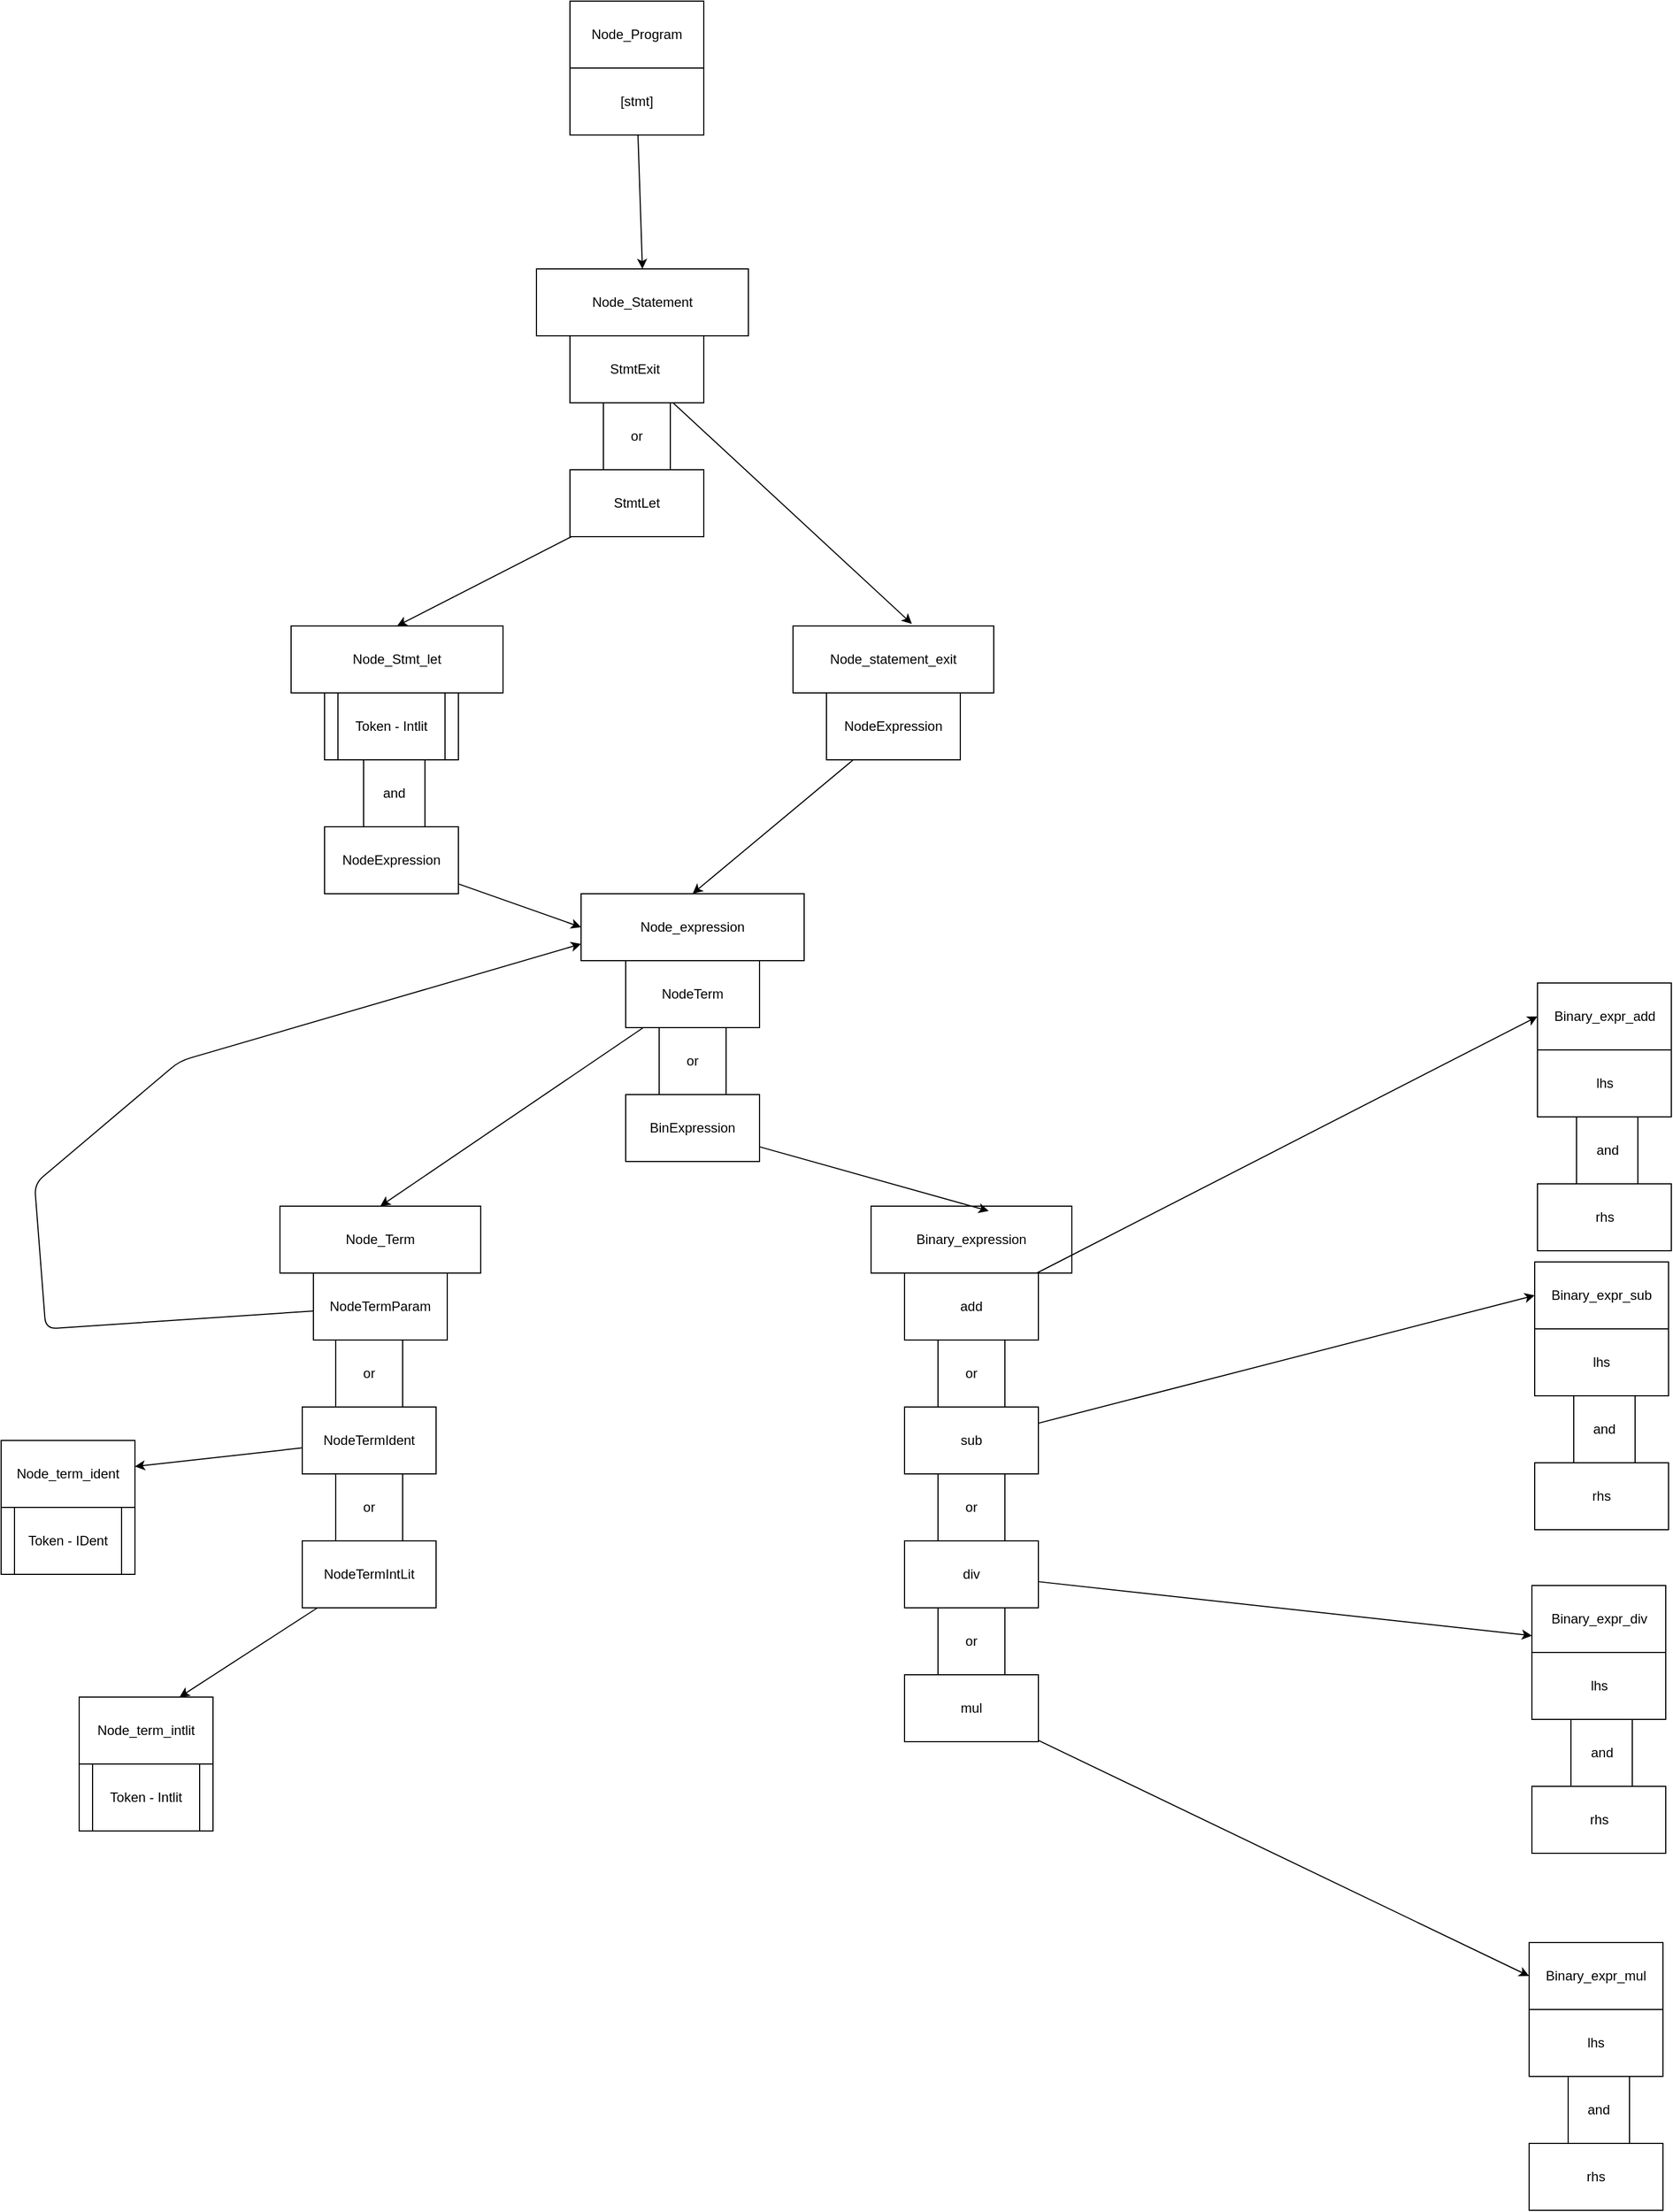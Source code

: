 <mxfile>
    <diagram id="F-RfiRLIxqNy87bjstW-" name="Page-1">
        <mxGraphModel dx="2962" dy="908" grid="1" gridSize="10" guides="1" tooltips="1" connect="1" arrows="1" fold="1" page="1" pageScale="1" pageWidth="827" pageHeight="1169" math="0" shadow="0">
            <root>
                <mxCell id="0"/>
                <mxCell id="1" parent="0"/>
                <mxCell id="3" value="Node_Program" style="whiteSpace=wrap;html=1;strokeColor=default;align=center;verticalAlign=middle;fontFamily=Helvetica;fontSize=12;fontColor=default;fillColor=default;" vertex="1" parent="1">
                    <mxGeometry width="120" height="60" as="geometry"/>
                </mxCell>
                <mxCell id="84" style="edgeStyle=none;html=1;entryX=0.5;entryY=0;entryDx=0;entryDy=0;" edge="1" parent="1" source="4" target="5">
                    <mxGeometry relative="1" as="geometry"/>
                </mxCell>
                <mxCell id="4" value="[stmt]" style="whiteSpace=wrap;html=1;strokeColor=default;align=center;verticalAlign=middle;fontFamily=Helvetica;fontSize=12;fontColor=default;fillColor=default;" vertex="1" parent="1">
                    <mxGeometry y="60" width="120" height="60" as="geometry"/>
                </mxCell>
                <mxCell id="5" value="Node_Statement" style="whiteSpace=wrap;html=1;strokeColor=default;align=center;verticalAlign=middle;fontFamily=Helvetica;fontSize=12;fontColor=default;fillColor=default;" vertex="1" parent="1">
                    <mxGeometry x="-30" y="240" width="190" height="60" as="geometry"/>
                </mxCell>
                <mxCell id="6" value="StmtExit&amp;nbsp;" style="whiteSpace=wrap;html=1;strokeColor=default;align=center;verticalAlign=middle;fontFamily=Helvetica;fontSize=12;fontColor=default;fillColor=default;" vertex="1" parent="1">
                    <mxGeometry y="300" width="120" height="60" as="geometry"/>
                </mxCell>
                <mxCell id="7" value="Node_statement_exit" style="whiteSpace=wrap;html=1;strokeColor=default;align=center;verticalAlign=middle;fontFamily=Helvetica;fontSize=12;fontColor=default;fillColor=default;" vertex="1" parent="1">
                    <mxGeometry x="200" y="560" width="180" height="60" as="geometry"/>
                </mxCell>
                <mxCell id="91" style="edgeStyle=none;html=1;entryX=0.5;entryY=0;entryDx=0;entryDy=0;" edge="1" parent="1" source="8" target="10">
                    <mxGeometry relative="1" as="geometry"/>
                </mxCell>
                <mxCell id="8" value="NodeExpression" style="whiteSpace=wrap;html=1;strokeColor=default;align=center;verticalAlign=middle;fontFamily=Helvetica;fontSize=12;fontColor=default;fillColor=default;" vertex="1" parent="1">
                    <mxGeometry x="230" y="620" width="120" height="60" as="geometry"/>
                </mxCell>
                <mxCell id="85" style="edgeStyle=none;html=1;entryX=0.5;entryY=0;entryDx=0;entryDy=0;" edge="1" parent="1" source="9" target="28">
                    <mxGeometry relative="1" as="geometry"/>
                </mxCell>
                <mxCell id="9" value="StmtLet" style="whiteSpace=wrap;html=1;strokeColor=default;align=center;verticalAlign=middle;fontFamily=Helvetica;fontSize=12;fontColor=default;fillColor=default;" vertex="1" parent="1">
                    <mxGeometry y="420" width="120" height="60" as="geometry"/>
                </mxCell>
                <mxCell id="10" value="Node_expression" style="whiteSpace=wrap;html=1;strokeColor=default;align=center;verticalAlign=middle;fontFamily=Helvetica;fontSize=12;fontColor=default;fillColor=default;" vertex="1" parent="1">
                    <mxGeometry x="10" y="800" width="200" height="60" as="geometry"/>
                </mxCell>
                <mxCell id="12" value="Node_Term" style="whiteSpace=wrap;html=1;strokeColor=default;align=center;verticalAlign=middle;fontFamily=Helvetica;fontSize=12;fontColor=default;fillColor=default;" vertex="1" parent="1">
                    <mxGeometry x="-260" y="1080" width="180" height="60" as="geometry"/>
                </mxCell>
                <mxCell id="14" value="Binary_expression" style="whiteSpace=wrap;html=1;strokeColor=default;align=center;verticalAlign=middle;fontFamily=Helvetica;fontSize=12;fontColor=default;fillColor=default;" vertex="1" parent="1">
                    <mxGeometry x="270" y="1080" width="180" height="60" as="geometry"/>
                </mxCell>
                <mxCell id="16" value="Binary_expr_add" style="whiteSpace=wrap;html=1;strokeColor=default;align=center;verticalAlign=middle;fontFamily=Helvetica;fontSize=12;fontColor=default;fillColor=default;" vertex="1" parent="1">
                    <mxGeometry x="867.5" y="880" width="120" height="60" as="geometry"/>
                </mxCell>
                <mxCell id="18" value="Binary_expr_sub" style="whiteSpace=wrap;html=1;strokeColor=default;align=center;verticalAlign=middle;fontFamily=Helvetica;fontSize=12;fontColor=default;fillColor=default;" vertex="1" parent="1">
                    <mxGeometry x="865" y="1130" width="120" height="60" as="geometry"/>
                </mxCell>
                <mxCell id="20" value="Binary_expr_div" style="whiteSpace=wrap;html=1;strokeColor=default;align=center;verticalAlign=middle;fontFamily=Helvetica;fontSize=12;fontColor=default;fillColor=default;" vertex="1" parent="1">
                    <mxGeometry x="862.5" y="1420" width="120" height="60" as="geometry"/>
                </mxCell>
                <mxCell id="22" value="Binary_expr_mul" style="whiteSpace=wrap;html=1;strokeColor=default;align=center;verticalAlign=middle;fontFamily=Helvetica;fontSize=12;fontColor=default;fillColor=default;" vertex="1" parent="1">
                    <mxGeometry x="860" y="1740" width="120" height="60" as="geometry"/>
                </mxCell>
                <mxCell id="24" value="Node_term_intlit&lt;span style=&quot;font-family: monospace; font-size: 0px; text-align: start; text-wrap: nowrap;&quot;&gt;%3CmxGraphModel%3E%3Croot%3E%3CmxCell%20id%3D%220%22%2F%3E%3CmxCell%20id%3D%221%22%20parent%3D%220%22%2F%3E%3CmxCell%20id%3D%222%22%20value%3D%22Binary_expr_mul%22%20style%3D%22whiteSpace%3Dwrap%3Bhtml%3D1%3BstrokeColor%3Ddefault%3Balign%3Dcenter%3BverticalAlign%3Dmiddle%3BfontFamily%3DHelvetica%3BfontSize%3D12%3BfontColor%3Ddefault%3BfillColor%3Ddefault%3B%22%20vertex%3D%221%22%20parent%3D%221%22%3E%3CmxGeometry%20x%3D%221340%22%20width%3D%22120%22%20height%3D%2260%22%20as%3D%22geometry%22%2F%3E%3C%2FmxCell%3E%3CmxCell%20id%3D%223%22%20value%3D%22%22%20style%3D%22whiteSpace%3Dwrap%3Bhtml%3D1%3BstrokeColor%3Ddefault%3Balign%3Dcenter%3BverticalAlign%3Dmiddle%3BfontFamily%3DHelvetica%3BfontSize%3D12%3BfontColor%3Ddefault%3BfillColor%3Ddefault%3B%22%20vertex%3D%221%22%20parent%3D%221%22%3E%3CmxGeometry%20x%3D%221340%22%20y%3D%2260%22%20width%3D%22120%22%20height%3D%2260%22%20as%3D%22geometry%22%2F%3E%3C%2FmxCell%3E%3C%2Froot%3E%3C%2FmxGraphModel%3E&lt;/span&gt;" style="whiteSpace=wrap;html=1;strokeColor=default;align=center;verticalAlign=middle;fontFamily=Helvetica;fontSize=12;fontColor=default;fillColor=default;" vertex="1" parent="1">
                    <mxGeometry x="-440" y="1520" width="120" height="60" as="geometry"/>
                </mxCell>
                <mxCell id="26" value="Node_term_ident" style="whiteSpace=wrap;html=1;strokeColor=default;align=center;verticalAlign=middle;fontFamily=Helvetica;fontSize=12;fontColor=default;fillColor=default;" vertex="1" parent="1">
                    <mxGeometry x="-510" y="1290" width="120" height="60" as="geometry"/>
                </mxCell>
                <mxCell id="28" value="Node_Stmt_let" style="whiteSpace=wrap;html=1;strokeColor=default;align=center;verticalAlign=middle;fontFamily=Helvetica;fontSize=12;fontColor=default;fillColor=default;" vertex="1" parent="1">
                    <mxGeometry x="-250" y="560" width="190" height="60" as="geometry"/>
                </mxCell>
                <mxCell id="30" value="or" style="whiteSpace=wrap;html=1;strokeColor=default;align=center;verticalAlign=middle;fontFamily=Helvetica;fontSize=12;fontColor=default;fillColor=default;" vertex="1" parent="1">
                    <mxGeometry x="30" y="360" width="60" height="60" as="geometry"/>
                </mxCell>
                <mxCell id="31" value="and" style="whiteSpace=wrap;html=1;" vertex="1" parent="1">
                    <mxGeometry x="-185" y="680" width="55" height="60" as="geometry"/>
                </mxCell>
                <mxCell id="92" style="edgeStyle=none;html=1;entryX=0;entryY=0.5;entryDx=0;entryDy=0;" edge="1" parent="1" source="32" target="10">
                    <mxGeometry relative="1" as="geometry"/>
                </mxCell>
                <mxCell id="32" value="NodeExpression" style="whiteSpace=wrap;html=1;" vertex="1" parent="1">
                    <mxGeometry x="-220" y="740" width="120" height="60" as="geometry"/>
                </mxCell>
                <mxCell id="93" style="edgeStyle=none;html=1;entryX=0.5;entryY=0;entryDx=0;entryDy=0;" edge="1" parent="1" source="33" target="12">
                    <mxGeometry relative="1" as="geometry"/>
                </mxCell>
                <mxCell id="33" value="NodeTerm" style="whiteSpace=wrap;html=1;strokeColor=default;align=center;verticalAlign=middle;fontFamily=Helvetica;fontSize=12;fontColor=default;fillColor=default;" vertex="1" parent="1">
                    <mxGeometry x="50" y="860" width="120" height="60" as="geometry"/>
                </mxCell>
                <mxCell id="34" value="BinExpression" style="whiteSpace=wrap;html=1;strokeColor=default;align=center;verticalAlign=middle;fontFamily=Helvetica;fontSize=12;fontColor=default;fillColor=default;" vertex="1" parent="1">
                    <mxGeometry x="50" y="980" width="120" height="60" as="geometry"/>
                </mxCell>
                <mxCell id="35" value="or" style="whiteSpace=wrap;html=1;strokeColor=default;align=center;verticalAlign=middle;fontFamily=Helvetica;fontSize=12;fontColor=default;fillColor=default;" vertex="1" parent="1">
                    <mxGeometry x="80" y="920" width="60" height="60" as="geometry"/>
                </mxCell>
                <mxCell id="100" style="edgeStyle=none;html=1;" edge="1" parent="1" source="39" target="26">
                    <mxGeometry relative="1" as="geometry"/>
                </mxCell>
                <mxCell id="39" value="NodeTermIdent" style="whiteSpace=wrap;html=1;strokeColor=default;align=center;verticalAlign=middle;fontFamily=Helvetica;fontSize=12;fontColor=default;fillColor=default;" vertex="1" parent="1">
                    <mxGeometry x="-240" y="1260" width="120" height="60" as="geometry"/>
                </mxCell>
                <mxCell id="41" value="or" style="whiteSpace=wrap;html=1;strokeColor=default;align=center;verticalAlign=middle;fontFamily=Helvetica;fontSize=12;fontColor=default;fillColor=default;" vertex="1" parent="1">
                    <mxGeometry x="-210" y="1320" width="60" height="60" as="geometry"/>
                </mxCell>
                <mxCell id="99" style="edgeStyle=none;html=1;entryX=0.75;entryY=0;entryDx=0;entryDy=0;" edge="1" parent="1" source="42" target="24">
                    <mxGeometry relative="1" as="geometry"/>
                </mxCell>
                <mxCell id="42" value="NodeTermIntLit" style="whiteSpace=wrap;html=1;strokeColor=default;align=center;verticalAlign=middle;fontFamily=Helvetica;fontSize=12;fontColor=default;fillColor=default;" vertex="1" parent="1">
                    <mxGeometry x="-240" y="1380" width="120" height="60" as="geometry"/>
                </mxCell>
                <mxCell id="103" style="edgeStyle=none;html=1;entryX=0;entryY=0.75;entryDx=0;entryDy=0;" edge="1" parent="1" source="43" target="10">
                    <mxGeometry relative="1" as="geometry">
                        <mxPoint x="-460" y="1090" as="targetPoint"/>
                        <Array as="points">
                            <mxPoint x="-470" y="1190"/>
                            <mxPoint x="-480" y="1060"/>
                            <mxPoint x="-350" y="950"/>
                        </Array>
                    </mxGeometry>
                </mxCell>
                <mxCell id="43" value="NodeTermParam" style="whiteSpace=wrap;html=1;strokeColor=default;align=center;verticalAlign=middle;fontFamily=Helvetica;fontSize=12;fontColor=default;fillColor=default;" vertex="1" parent="1">
                    <mxGeometry x="-230" y="1140" width="120" height="60" as="geometry"/>
                </mxCell>
                <mxCell id="44" value="or" style="whiteSpace=wrap;html=1;strokeColor=default;align=center;verticalAlign=middle;fontFamily=Helvetica;fontSize=12;fontColor=default;fillColor=default;" vertex="1" parent="1">
                    <mxGeometry x="-210" y="1200" width="60" height="60" as="geometry"/>
                </mxCell>
                <mxCell id="95" style="edgeStyle=none;html=1;entryX=0;entryY=0.5;entryDx=0;entryDy=0;" edge="1" parent="1" source="45" target="16">
                    <mxGeometry relative="1" as="geometry"/>
                </mxCell>
                <mxCell id="45" value="add" style="whiteSpace=wrap;html=1;strokeColor=default;align=center;verticalAlign=middle;fontFamily=Helvetica;fontSize=12;fontColor=default;fillColor=default;" vertex="1" parent="1">
                    <mxGeometry x="300" y="1140" width="120" height="60" as="geometry"/>
                </mxCell>
                <mxCell id="46" value="or" style="whiteSpace=wrap;html=1;strokeColor=default;align=center;verticalAlign=middle;fontFamily=Helvetica;fontSize=12;fontColor=default;fillColor=default;" vertex="1" parent="1">
                    <mxGeometry x="330" y="1200" width="60" height="60" as="geometry"/>
                </mxCell>
                <mxCell id="96" style="edgeStyle=none;html=1;entryX=0;entryY=0.5;entryDx=0;entryDy=0;" edge="1" parent="1" source="47" target="18">
                    <mxGeometry relative="1" as="geometry"/>
                </mxCell>
                <mxCell id="47" value="sub" style="whiteSpace=wrap;html=1;strokeColor=default;align=center;verticalAlign=middle;fontFamily=Helvetica;fontSize=12;fontColor=default;fillColor=default;" vertex="1" parent="1">
                    <mxGeometry x="300" y="1260" width="120" height="60" as="geometry"/>
                </mxCell>
                <mxCell id="97" style="edgeStyle=none;html=1;entryX=0;entryY=0.75;entryDx=0;entryDy=0;" edge="1" parent="1" source="48" target="20">
                    <mxGeometry relative="1" as="geometry"/>
                </mxCell>
                <mxCell id="48" value="div" style="whiteSpace=wrap;html=1;strokeColor=default;align=center;verticalAlign=middle;fontFamily=Helvetica;fontSize=12;fontColor=default;fillColor=default;" vertex="1" parent="1">
                    <mxGeometry x="300" y="1380" width="120" height="60" as="geometry"/>
                </mxCell>
                <mxCell id="49" value="or" style="whiteSpace=wrap;html=1;strokeColor=default;align=center;verticalAlign=middle;fontFamily=Helvetica;fontSize=12;fontColor=default;fillColor=default;" vertex="1" parent="1">
                    <mxGeometry x="330" y="1320" width="60" height="60" as="geometry"/>
                </mxCell>
                <mxCell id="98" style="edgeStyle=none;html=1;entryX=0;entryY=0.5;entryDx=0;entryDy=0;" edge="1" parent="1" source="60" target="22">
                    <mxGeometry relative="1" as="geometry"/>
                </mxCell>
                <mxCell id="60" value="mul" style="whiteSpace=wrap;html=1;strokeColor=default;align=center;verticalAlign=middle;fontFamily=Helvetica;fontSize=12;fontColor=default;fillColor=default;" vertex="1" parent="1">
                    <mxGeometry x="300" y="1500" width="120" height="60" as="geometry"/>
                </mxCell>
                <mxCell id="61" value="or" style="whiteSpace=wrap;html=1;strokeColor=default;align=center;verticalAlign=middle;fontFamily=Helvetica;fontSize=12;fontColor=default;fillColor=default;" vertex="1" parent="1">
                    <mxGeometry x="330" y="1440" width="60" height="60" as="geometry"/>
                </mxCell>
                <mxCell id="62" value="lhs" style="whiteSpace=wrap;html=1;strokeColor=default;align=center;verticalAlign=middle;fontFamily=Helvetica;fontSize=12;fontColor=default;fillColor=default;" vertex="1" parent="1">
                    <mxGeometry x="867.5" y="940" width="120" height="60" as="geometry"/>
                </mxCell>
                <mxCell id="63" value="and" style="whiteSpace=wrap;html=1;" vertex="1" parent="1">
                    <mxGeometry x="902.5" y="1000" width="55" height="60" as="geometry"/>
                </mxCell>
                <mxCell id="64" value="rhs" style="whiteSpace=wrap;html=1;" vertex="1" parent="1">
                    <mxGeometry x="867.5" y="1060" width="120" height="60" as="geometry"/>
                </mxCell>
                <mxCell id="65" value="lhs" style="whiteSpace=wrap;html=1;strokeColor=default;align=center;verticalAlign=middle;fontFamily=Helvetica;fontSize=12;fontColor=default;fillColor=default;" vertex="1" parent="1">
                    <mxGeometry x="865" y="1190" width="120" height="60" as="geometry"/>
                </mxCell>
                <mxCell id="66" value="and" style="whiteSpace=wrap;html=1;" vertex="1" parent="1">
                    <mxGeometry x="900" y="1250" width="55" height="60" as="geometry"/>
                </mxCell>
                <mxCell id="67" value="rhs" style="whiteSpace=wrap;html=1;" vertex="1" parent="1">
                    <mxGeometry x="865" y="1310" width="120" height="60" as="geometry"/>
                </mxCell>
                <mxCell id="71" value="lhs" style="whiteSpace=wrap;html=1;strokeColor=default;align=center;verticalAlign=middle;fontFamily=Helvetica;fontSize=12;fontColor=default;fillColor=default;" vertex="1" parent="1">
                    <mxGeometry x="862.5" y="1480" width="120" height="60" as="geometry"/>
                </mxCell>
                <mxCell id="72" value="and" style="whiteSpace=wrap;html=1;" vertex="1" parent="1">
                    <mxGeometry x="897.5" y="1540" width="55" height="60" as="geometry"/>
                </mxCell>
                <mxCell id="73" value="rhs" style="whiteSpace=wrap;html=1;" vertex="1" parent="1">
                    <mxGeometry x="862.5" y="1600" width="120" height="60" as="geometry"/>
                </mxCell>
                <mxCell id="74" value="lhs" style="whiteSpace=wrap;html=1;strokeColor=default;align=center;verticalAlign=middle;fontFamily=Helvetica;fontSize=12;fontColor=default;fillColor=default;" vertex="1" parent="1">
                    <mxGeometry x="860" y="1800" width="120" height="60" as="geometry"/>
                </mxCell>
                <mxCell id="75" value="and" style="whiteSpace=wrap;html=1;" vertex="1" parent="1">
                    <mxGeometry x="895" y="1860" width="55" height="60" as="geometry"/>
                </mxCell>
                <mxCell id="76" value="rhs" style="whiteSpace=wrap;html=1;" vertex="1" parent="1">
                    <mxGeometry x="860" y="1920" width="120" height="60" as="geometry"/>
                </mxCell>
                <mxCell id="81" value="Token - Intlit" style="shape=process;whiteSpace=wrap;html=1;backgroundOutline=1;" vertex="1" parent="1">
                    <mxGeometry x="-440" y="1580" width="120" height="60" as="geometry"/>
                </mxCell>
                <mxCell id="82" value="Token - IDent" style="shape=process;whiteSpace=wrap;html=1;backgroundOutline=1;" vertex="1" parent="1">
                    <mxGeometry x="-510" y="1350" width="120" height="60" as="geometry"/>
                </mxCell>
                <mxCell id="83" value="Token - Intlit" style="shape=process;whiteSpace=wrap;html=1;backgroundOutline=1;" vertex="1" parent="1">
                    <mxGeometry x="-220" y="620" width="120" height="60" as="geometry"/>
                </mxCell>
                <mxCell id="90" style="edgeStyle=none;html=1;entryX=0.592;entryY=-0.031;entryDx=0;entryDy=0;entryPerimeter=0;" edge="1" parent="1" source="6" target="7">
                    <mxGeometry relative="1" as="geometry"/>
                </mxCell>
                <mxCell id="94" style="edgeStyle=none;html=1;entryX=0.586;entryY=0.072;entryDx=0;entryDy=0;entryPerimeter=0;" edge="1" parent="1" source="34" target="14">
                    <mxGeometry relative="1" as="geometry"/>
                </mxCell>
            </root>
        </mxGraphModel>
    </diagram>
</mxfile>